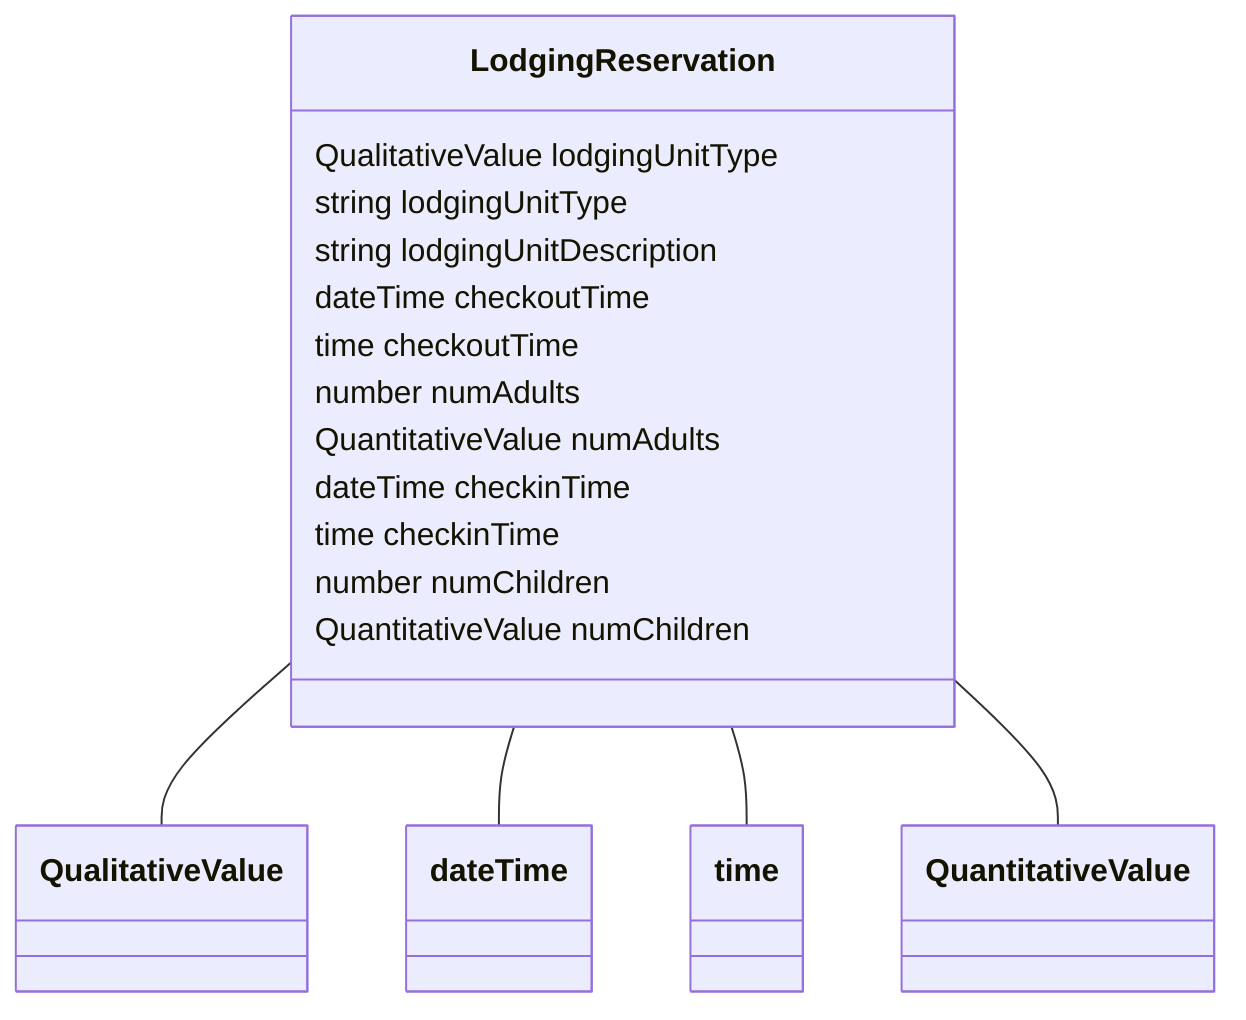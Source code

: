 classDiagram
  LodgingReservation -- QualitativeValue
  LodgingReservation -- dateTime
  LodgingReservation -- time
  LodgingReservation -- QuantitativeValue


class LodgingReservation {

  QualitativeValue lodgingUnitType
  string lodgingUnitType
  string lodgingUnitDescription
  dateTime checkoutTime
  time checkoutTime
  number numAdults
  QuantitativeValue numAdults
  dateTime checkinTime
  time checkinTime
  number numChildren
  QuantitativeValue numChildren

 }